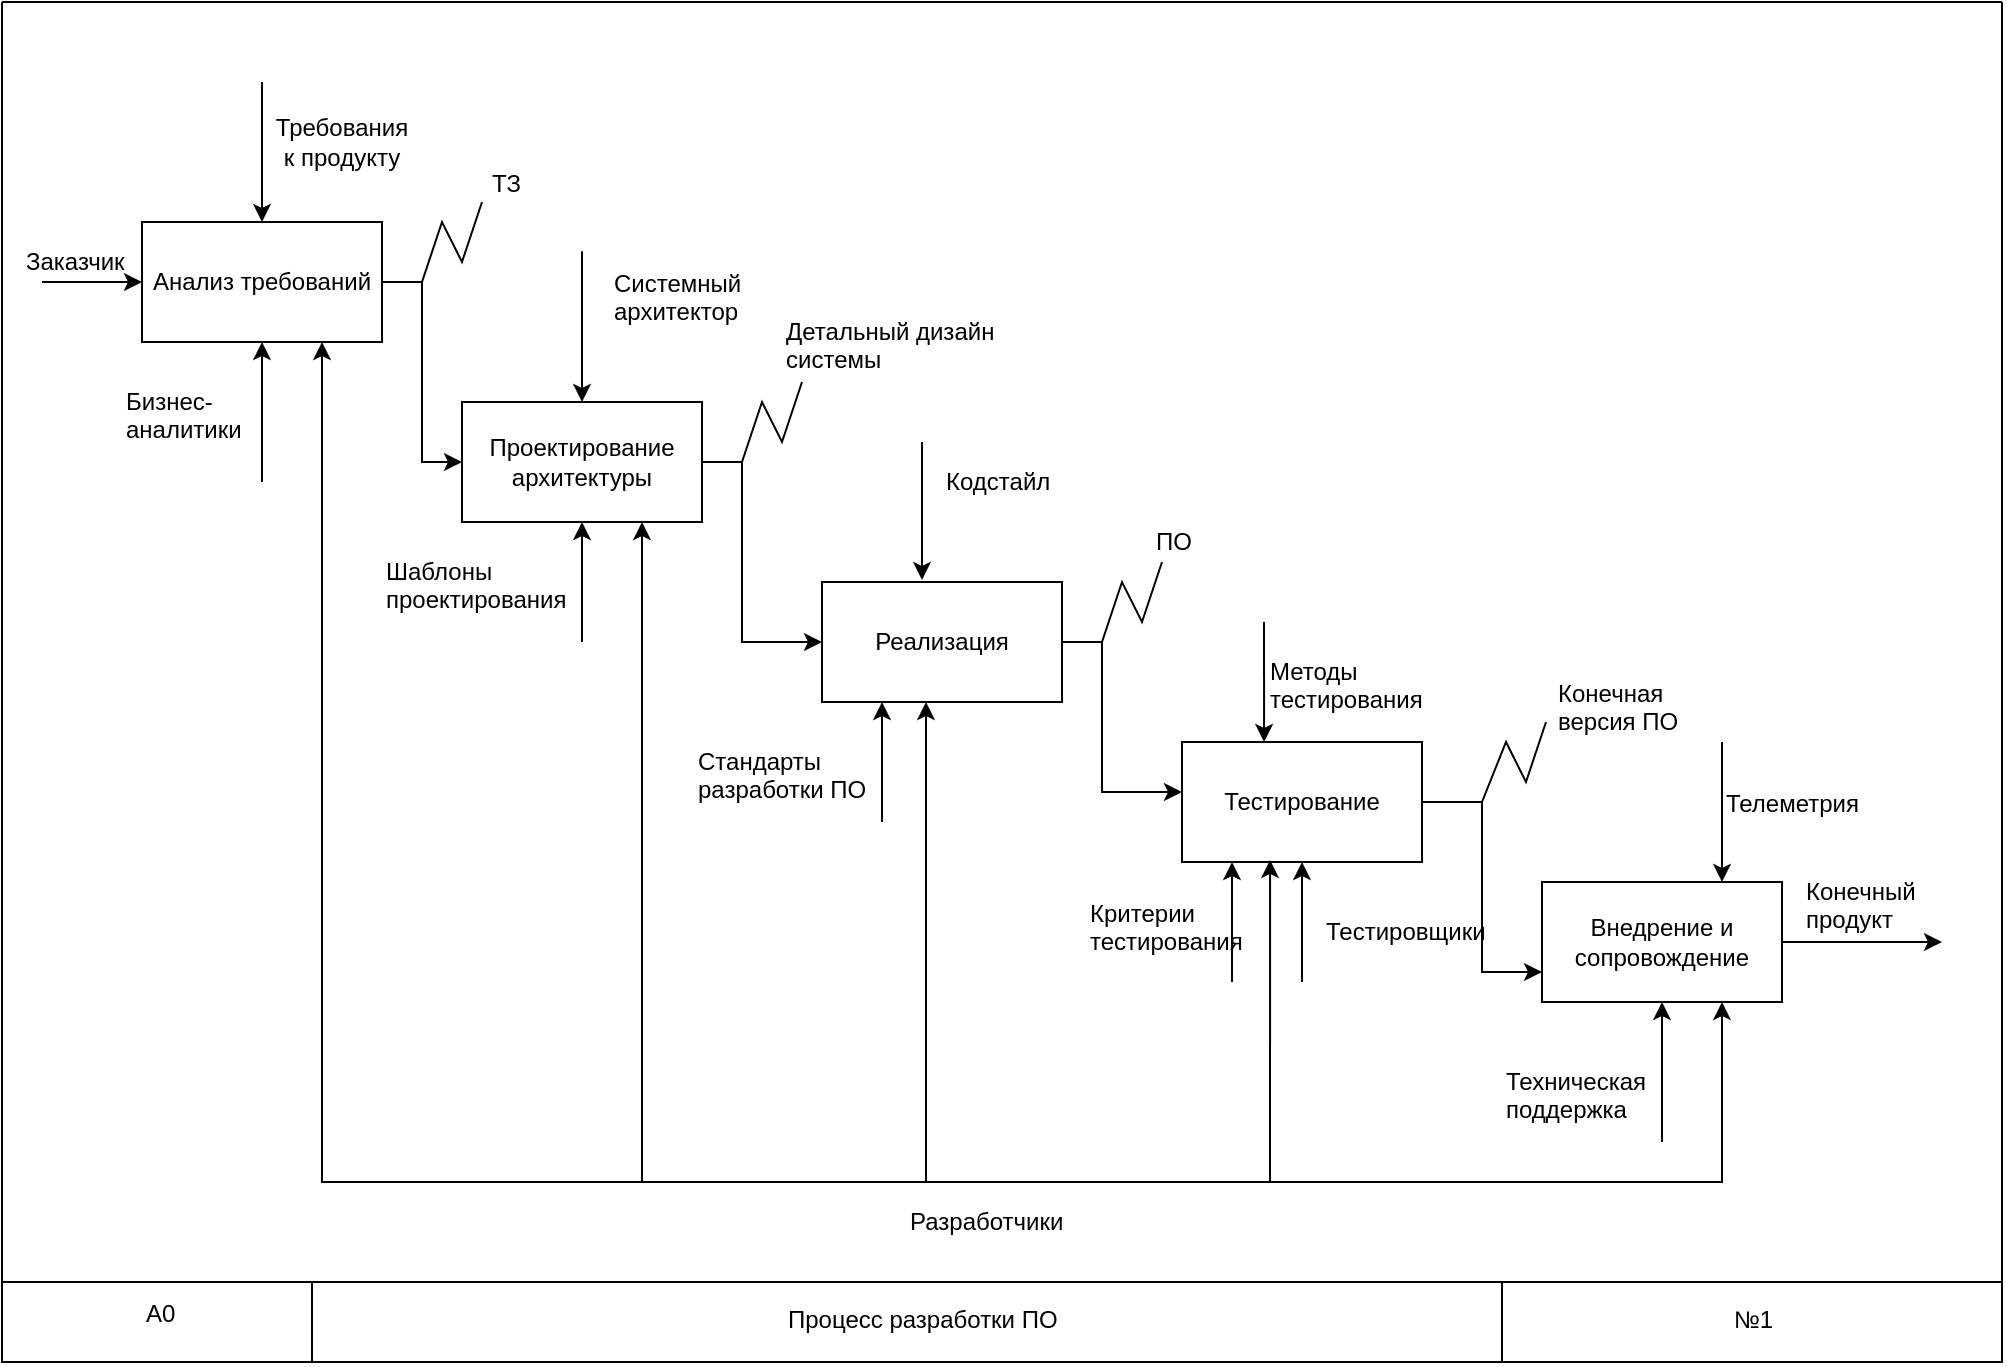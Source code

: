 <mxfile version="12.0.2" type="device" pages="1"><diagram id="FRA6G_auTJWb8e-CwCNN" name="Page-1"><mxGraphModel dx="1344" dy="1826" grid="1" gridSize="10" guides="1" tooltips="1" connect="1" arrows="1" fold="1" page="1" pageScale="1" pageWidth="850" pageHeight="1100" math="0" shadow="0"><root><mxCell id="0"/><mxCell id="1" parent="0"/><mxCell id="rdoyEV68jpkVjki47qFy-1" value="Анализ требований" style="rounded=0;whiteSpace=wrap;html=1;" vertex="1" parent="1"><mxGeometry x="70" y="70" width="120" height="60" as="geometry"/></mxCell><mxCell id="rdoyEV68jpkVjki47qFy-2" value="Реализация" style="rounded=0;whiteSpace=wrap;html=1;" vertex="1" parent="1"><mxGeometry x="410" y="250" width="120" height="60" as="geometry"/></mxCell><mxCell id="rdoyEV68jpkVjki47qFy-3" value="Проектирование архитектуры" style="rounded=0;whiteSpace=wrap;html=1;" vertex="1" parent="1"><mxGeometry x="230" y="160" width="120" height="60" as="geometry"/></mxCell><mxCell id="rdoyEV68jpkVjki47qFy-4" value="Тестирование" style="rounded=0;whiteSpace=wrap;html=1;" vertex="1" parent="1"><mxGeometry x="590" y="330" width="120" height="60" as="geometry"/></mxCell><mxCell id="rdoyEV68jpkVjki47qFy-5" value="Внедрение и&lt;br&gt;сопровождение" style="rounded=0;whiteSpace=wrap;html=1;" vertex="1" parent="1"><mxGeometry x="770" y="400" width="120" height="60" as="geometry"/></mxCell><mxCell id="rdoyEV68jpkVjki47qFy-7" value="" style="endArrow=classic;html=1;entryX=0.5;entryY=0;entryDx=0;entryDy=0;" edge="1" parent="1" target="rdoyEV68jpkVjki47qFy-1"><mxGeometry width="50" height="50" relative="1" as="geometry"><mxPoint x="130" as="sourcePoint"/><mxPoint x="130" as="targetPoint"/></mxGeometry></mxCell><mxCell id="rdoyEV68jpkVjki47qFy-8" value="Требования к продукту" style="text;html=1;strokeColor=none;fillColor=none;align=center;verticalAlign=middle;whiteSpace=wrap;rounded=0;" vertex="1" parent="1"><mxGeometry x="140" y="20" width="60" height="20" as="geometry"/></mxCell><mxCell id="rdoyEV68jpkVjki47qFy-9" value="" style="endArrow=classic;html=1;entryX=0;entryY=0.5;entryDx=0;entryDy=0;" edge="1" parent="1" target="rdoyEV68jpkVjki47qFy-1"><mxGeometry width="50" height="50" relative="1" as="geometry"><mxPoint x="20" y="100" as="sourcePoint"/><mxPoint x="120" y="570" as="targetPoint"/><Array as="points"/></mxGeometry></mxCell><mxCell id="rdoyEV68jpkVjki47qFy-10" value="&lt;div&gt;Заказчик&lt;/div&gt;" style="text;html=1;resizable=0;points=[];autosize=1;align=left;verticalAlign=top;spacingTop=-4;" vertex="1" parent="1"><mxGeometry x="10" y="80" width="60" height="20" as="geometry"/></mxCell><mxCell id="rdoyEV68jpkVjki47qFy-12" value="" style="endArrow=classic;html=1;entryX=0.5;entryY=1;entryDx=0;entryDy=0;" edge="1" parent="1" target="rdoyEV68jpkVjki47qFy-1"><mxGeometry width="50" height="50" relative="1" as="geometry"><mxPoint x="130" y="200" as="sourcePoint"/><mxPoint x="160" y="140" as="targetPoint"/></mxGeometry></mxCell><mxCell id="rdoyEV68jpkVjki47qFy-13" value="&lt;div&gt;Бизнес-&lt;br&gt;аналитики&lt;/div&gt;" style="text;html=1;resizable=0;points=[];autosize=1;align=left;verticalAlign=top;spacingTop=-4;" vertex="1" parent="1"><mxGeometry x="60" y="150" width="70" height="30" as="geometry"/></mxCell><mxCell id="rdoyEV68jpkVjki47qFy-15" value="" style="endArrow=classic;html=1;exitX=1;exitY=0.5;exitDx=0;exitDy=0;entryX=0;entryY=0.5;entryDx=0;entryDy=0;rounded=0;" edge="1" parent="1" source="rdoyEV68jpkVjki47qFy-1" target="rdoyEV68jpkVjki47qFy-3"><mxGeometry width="50" height="50" relative="1" as="geometry"><mxPoint x="210" y="120" as="sourcePoint"/><mxPoint x="260" y="70" as="targetPoint"/><Array as="points"><mxPoint x="210" y="100"/><mxPoint x="210" y="190"/></Array></mxGeometry></mxCell><mxCell id="rdoyEV68jpkVjki47qFy-16" value="" style="endArrow=none;html=1;rounded=0;" edge="1" parent="1"><mxGeometry width="50" height="50" relative="1" as="geometry"><mxPoint x="210" y="100" as="sourcePoint"/><mxPoint x="240" y="60" as="targetPoint"/><Array as="points"><mxPoint x="220" y="70"/><mxPoint x="230" y="90"/></Array></mxGeometry></mxCell><mxCell id="rdoyEV68jpkVjki47qFy-17" value="ТЗ" style="text;html=1;resizable=0;points=[];autosize=1;align=left;verticalAlign=top;spacingTop=-4;" vertex="1" parent="1"><mxGeometry x="243" y="41" width="30" height="20" as="geometry"/></mxCell><mxCell id="rdoyEV68jpkVjki47qFy-18" value="" style="endArrow=classic;html=1;entryX=0.5;entryY=0;entryDx=0;entryDy=0;" edge="1" parent="1" target="rdoyEV68jpkVjki47qFy-3"><mxGeometry width="50" height="50" relative="1" as="geometry"><mxPoint x="290" y="150" as="sourcePoint"/><mxPoint x="340" y="100" as="targetPoint"/><Array as="points"><mxPoint x="290" y="80"/></Array></mxGeometry></mxCell><mxCell id="rdoyEV68jpkVjki47qFy-19" value="Системный&lt;br&gt;архитектор" style="text;html=1;resizable=0;points=[];autosize=1;align=left;verticalAlign=top;spacingTop=-4;" vertex="1" parent="1"><mxGeometry x="304" y="91" width="70" height="30" as="geometry"/></mxCell><mxCell id="rdoyEV68jpkVjki47qFy-20" value="" style="endArrow=classic;html=1;entryX=0.5;entryY=1;entryDx=0;entryDy=0;" edge="1" parent="1" target="rdoyEV68jpkVjki47qFy-3"><mxGeometry width="50" height="50" relative="1" as="geometry"><mxPoint x="290" y="280" as="sourcePoint"/><mxPoint x="310" y="210" as="targetPoint"/></mxGeometry></mxCell><mxCell id="rdoyEV68jpkVjki47qFy-21" value="Шаблоны&lt;br&gt;проектирования" style="text;html=1;resizable=0;points=[];autosize=1;align=left;verticalAlign=top;spacingTop=-4;" vertex="1" parent="1"><mxGeometry x="190" y="235" width="100" height="30" as="geometry"/></mxCell><mxCell id="rdoyEV68jpkVjki47qFy-22" value="" style="endArrow=classic;html=1;entryX=0;entryY=0.5;entryDx=0;entryDy=0;rounded=0;" edge="1" parent="1" target="rdoyEV68jpkVjki47qFy-2"><mxGeometry width="50" height="50" relative="1" as="geometry"><mxPoint x="350" y="190" as="sourcePoint"/><mxPoint x="390" y="280" as="targetPoint"/><Array as="points"><mxPoint x="370" y="190"/><mxPoint x="370" y="280"/></Array></mxGeometry></mxCell><mxCell id="rdoyEV68jpkVjki47qFy-23" value="Детальный дизайн&lt;br&gt;&lt;div&gt;системы&lt;/div&gt;" style="text;html=1;resizable=0;points=[];autosize=1;align=left;verticalAlign=top;spacingTop=-4;" vertex="1" parent="1"><mxGeometry x="390" y="115" width="110" height="30" as="geometry"/></mxCell><mxCell id="rdoyEV68jpkVjki47qFy-24" value="" style="endArrow=classic;html=1;" edge="1" parent="1"><mxGeometry width="50" height="50" relative="1" as="geometry"><mxPoint x="460" y="180" as="sourcePoint"/><mxPoint x="460" y="249" as="targetPoint"/></mxGeometry></mxCell><mxCell id="rdoyEV68jpkVjki47qFy-25" value="&lt;div&gt;Кодстайл&lt;/div&gt;" style="text;html=1;resizable=0;points=[];autosize=1;align=left;verticalAlign=top;spacingTop=-4;" vertex="1" parent="1"><mxGeometry x="470" y="190" width="60" height="20" as="geometry"/></mxCell><mxCell id="rdoyEV68jpkVjki47qFy-26" value="" style="endArrow=classic;html=1;entryX=0.25;entryY=1;entryDx=0;entryDy=0;" edge="1" parent="1" target="rdoyEV68jpkVjki47qFy-2"><mxGeometry width="50" height="50" relative="1" as="geometry"><mxPoint x="440" y="370" as="sourcePoint"/><mxPoint x="470" y="320" as="targetPoint"/></mxGeometry></mxCell><mxCell id="rdoyEV68jpkVjki47qFy-27" value="Стандарты &lt;br&gt;разработки ПО" style="text;html=1;resizable=0;points=[];autosize=1;align=left;verticalAlign=top;spacingTop=-4;" vertex="1" parent="1"><mxGeometry x="346" y="330" width="90" height="30" as="geometry"/></mxCell><mxCell id="rdoyEV68jpkVjki47qFy-28" value="" style="endArrow=classic;html=1;" edge="1" parent="1"><mxGeometry width="50" height="50" relative="1" as="geometry"><mxPoint x="462" y="550" as="sourcePoint"/><mxPoint x="462" y="310" as="targetPoint"/><Array as="points"/></mxGeometry></mxCell><mxCell id="rdoyEV68jpkVjki47qFy-29" value="&lt;div&gt;Разработчики&lt;/div&gt;" style="text;html=1;resizable=0;points=[];autosize=1;align=left;verticalAlign=top;spacingTop=-4;" vertex="1" parent="1"><mxGeometry x="452" y="560" width="90" height="20" as="geometry"/></mxCell><mxCell id="rdoyEV68jpkVjki47qFy-30" value="" style="endArrow=classic;html=1;entryX=0;entryY=0.5;entryDx=0;entryDy=0;rounded=0;exitX=1;exitY=0.5;exitDx=0;exitDy=0;" edge="1" parent="1" source="rdoyEV68jpkVjki47qFy-2"><mxGeometry width="50" height="50" relative="1" as="geometry"><mxPoint x="530" y="265" as="sourcePoint"/><mxPoint x="590" y="355" as="targetPoint"/><Array as="points"><mxPoint x="550" y="280"/><mxPoint x="550" y="355"/></Array></mxGeometry></mxCell><mxCell id="rdoyEV68jpkVjki47qFy-31" value="" style="endArrow=none;html=1;rounded=0;" edge="1" parent="1"><mxGeometry width="50" height="50" relative="1" as="geometry"><mxPoint x="370" y="190" as="sourcePoint"/><mxPoint x="400" y="150" as="targetPoint"/><Array as="points"><mxPoint x="380" y="160"/><mxPoint x="390" y="180"/></Array></mxGeometry></mxCell><mxCell id="rdoyEV68jpkVjki47qFy-32" value="" style="endArrow=none;html=1;rounded=0;" edge="1" parent="1"><mxGeometry width="50" height="50" relative="1" as="geometry"><mxPoint x="550" y="280" as="sourcePoint"/><mxPoint x="580" y="240" as="targetPoint"/><Array as="points"><mxPoint x="560" y="250"/><mxPoint x="570" y="270"/></Array></mxGeometry></mxCell><mxCell id="rdoyEV68jpkVjki47qFy-33" value="ПО" style="text;html=1;resizable=0;points=[];autosize=1;align=left;verticalAlign=top;spacingTop=-4;" vertex="1" parent="1"><mxGeometry x="575" y="220" width="30" height="20" as="geometry"/></mxCell><mxCell id="rdoyEV68jpkVjki47qFy-34" value="" style="endArrow=classic;html=1;" edge="1" parent="1"><mxGeometry width="50" height="50" relative="1" as="geometry"><mxPoint x="615" y="450" as="sourcePoint"/><mxPoint x="615" y="390" as="targetPoint"/></mxGeometry></mxCell><mxCell id="rdoyEV68jpkVjki47qFy-35" value="Критерии&lt;br&gt;тестирования" style="text;html=1;resizable=0;points=[];autosize=1;align=left;verticalAlign=top;spacingTop=-4;" vertex="1" parent="1"><mxGeometry x="542" y="406" width="90" height="30" as="geometry"/></mxCell><mxCell id="rdoyEV68jpkVjki47qFy-36" value="" style="endArrow=classic;html=1;entryX=0.342;entryY=0;entryDx=0;entryDy=0;entryPerimeter=0;" edge="1" parent="1" target="rdoyEV68jpkVjki47qFy-4"><mxGeometry width="50" height="50" relative="1" as="geometry"><mxPoint x="631" y="270" as="sourcePoint"/><mxPoint x="670" y="264" as="targetPoint"/></mxGeometry></mxCell><mxCell id="rdoyEV68jpkVjki47qFy-37" value="Методы&lt;br&gt;тестирования" style="text;html=1;resizable=0;points=[];autosize=1;align=left;verticalAlign=top;spacingTop=-4;" vertex="1" parent="1"><mxGeometry x="632" y="285" width="90" height="30" as="geometry"/></mxCell><mxCell id="rdoyEV68jpkVjki47qFy-38" value="" style="endArrow=classic;html=1;entryX=0.5;entryY=1;entryDx=0;entryDy=0;" edge="1" parent="1" target="rdoyEV68jpkVjki47qFy-4"><mxGeometry width="50" height="50" relative="1" as="geometry"><mxPoint x="650" y="450" as="sourcePoint"/><mxPoint x="720" y="410" as="targetPoint"/></mxGeometry></mxCell><mxCell id="rdoyEV68jpkVjki47qFy-39" value="Тестировщики" style="text;html=1;resizable=0;points=[];autosize=1;align=left;verticalAlign=top;spacingTop=-4;" vertex="1" parent="1"><mxGeometry x="660" y="415" width="90" height="20" as="geometry"/></mxCell><mxCell id="rdoyEV68jpkVjki47qFy-40" value="" style="endArrow=classic;html=1;entryX=0;entryY=0.5;entryDx=0;entryDy=0;rounded=0;exitX=1;exitY=0.5;exitDx=0;exitDy=0;" edge="1" parent="1" source="rdoyEV68jpkVjki47qFy-4"><mxGeometry width="50" height="50" relative="1" as="geometry"><mxPoint x="710" y="370" as="sourcePoint"/><mxPoint x="770" y="445" as="targetPoint"/><Array as="points"><mxPoint x="740" y="360"/><mxPoint x="740" y="410"/><mxPoint x="740" y="445"/></Array></mxGeometry></mxCell><mxCell id="rdoyEV68jpkVjki47qFy-41" value="" style="endArrow=none;html=1;rounded=0;" edge="1" parent="1"><mxGeometry width="50" height="50" relative="1" as="geometry"><mxPoint x="740" y="360" as="sourcePoint"/><mxPoint x="772" y="320" as="targetPoint"/><Array as="points"><mxPoint x="752" y="330"/><mxPoint x="762" y="350"/></Array></mxGeometry></mxCell><mxCell id="rdoyEV68jpkVjki47qFy-42" value="Конечная&lt;br&gt;версия ПО" style="text;html=1;resizable=0;points=[];autosize=1;align=left;verticalAlign=top;spacingTop=-4;" vertex="1" parent="1"><mxGeometry x="776" y="296" width="70" height="30" as="geometry"/></mxCell><mxCell id="rdoyEV68jpkVjki47qFy-43" value="" style="endArrow=classic;html=1;entryX=0.75;entryY=0;entryDx=0;entryDy=0;" edge="1" parent="1" target="rdoyEV68jpkVjki47qFy-5"><mxGeometry width="50" height="50" relative="1" as="geometry"><mxPoint x="860" y="330" as="sourcePoint"/><mxPoint x="910" y="330" as="targetPoint"/></mxGeometry></mxCell><mxCell id="rdoyEV68jpkVjki47qFy-44" value="Телеметрия" style="text;html=1;resizable=0;points=[];autosize=1;align=left;verticalAlign=top;spacingTop=-4;" vertex="1" parent="1"><mxGeometry x="860" y="351" width="80" height="20" as="geometry"/></mxCell><mxCell id="rdoyEV68jpkVjki47qFy-45" value="" style="endArrow=classic;html=1;" edge="1" parent="1"><mxGeometry width="50" height="50" relative="1" as="geometry"><mxPoint x="830" y="530" as="sourcePoint"/><mxPoint x="830" y="460" as="targetPoint"/></mxGeometry></mxCell><mxCell id="rdoyEV68jpkVjki47qFy-46" value="Техническая&lt;br&gt;поддержка" style="text;html=1;resizable=0;points=[];autosize=1;align=left;verticalAlign=top;spacingTop=-4;" vertex="1" parent="1"><mxGeometry x="750" y="490" width="80" height="30" as="geometry"/></mxCell><mxCell id="rdoyEV68jpkVjki47qFy-47" value="" style="endArrow=classic;html=1;exitX=1;exitY=0.5;exitDx=0;exitDy=0;" edge="1" parent="1" source="rdoyEV68jpkVjki47qFy-5"><mxGeometry width="50" height="50" relative="1" as="geometry"><mxPoint x="920" y="480" as="sourcePoint"/><mxPoint x="970" y="430" as="targetPoint"/></mxGeometry></mxCell><mxCell id="rdoyEV68jpkVjki47qFy-48" value="Конечный&lt;br&gt;продукт" style="text;html=1;resizable=0;points=[];autosize=1;align=left;verticalAlign=top;spacingTop=-4;" vertex="1" parent="1"><mxGeometry x="900" y="395" width="70" height="30" as="geometry"/></mxCell><mxCell id="rdoyEV68jpkVjki47qFy-49" value="" style="endArrow=classic;html=1;entryX=0.75;entryY=1;entryDx=0;entryDy=0;exitX=0.75;exitY=1;exitDx=0;exitDy=0;startArrow=classic;startFill=1;rounded=0;" edge="1" parent="1" source="rdoyEV68jpkVjki47qFy-5" target="rdoyEV68jpkVjki47qFy-1"><mxGeometry width="50" height="50" relative="1" as="geometry"><mxPoint x="860" y="550" as="sourcePoint"/><mxPoint x="180" y="470" as="targetPoint"/><Array as="points"><mxPoint x="860" y="550"/><mxPoint x="160" y="550"/></Array></mxGeometry></mxCell><mxCell id="rdoyEV68jpkVjki47qFy-50" value="" style="endArrow=classic;html=1;entryX=0.75;entryY=1;entryDx=0;entryDy=0;" edge="1" parent="1" target="rdoyEV68jpkVjki47qFy-3"><mxGeometry width="50" height="50" relative="1" as="geometry"><mxPoint x="320" y="550" as="sourcePoint"/><mxPoint x="320" y="230" as="targetPoint"/></mxGeometry></mxCell><mxCell id="rdoyEV68jpkVjki47qFy-51" value="" style="endArrow=classic;html=1;entryX=0.367;entryY=0.983;entryDx=0;entryDy=0;entryPerimeter=0;" edge="1" parent="1" target="rdoyEV68jpkVjki47qFy-4"><mxGeometry width="50" height="50" relative="1" as="geometry"><mxPoint x="634" y="550" as="sourcePoint"/><mxPoint x="640" y="470" as="targetPoint"/></mxGeometry></mxCell><mxCell id="rdoyEV68jpkVjki47qFy-53" value="" style="endArrow=none;html=1;" edge="1" parent="1"><mxGeometry width="50" height="50" relative="1" as="geometry"><mxPoint y="600" as="sourcePoint"/><mxPoint y="-40" as="targetPoint"/></mxGeometry></mxCell><mxCell id="rdoyEV68jpkVjki47qFy-54" value="" style="endArrow=none;html=1;" edge="1" parent="1"><mxGeometry width="50" height="50" relative="1" as="geometry"><mxPoint y="-40" as="sourcePoint"/><mxPoint x="1000" y="-40" as="targetPoint"/></mxGeometry></mxCell><mxCell id="rdoyEV68jpkVjki47qFy-55" value="" style="endArrow=none;html=1;" edge="1" parent="1"><mxGeometry width="50" height="50" relative="1" as="geometry"><mxPoint x="1000" y="600" as="sourcePoint"/><mxPoint x="1000" y="-40" as="targetPoint"/></mxGeometry></mxCell><mxCell id="rdoyEV68jpkVjki47qFy-56" value="" style="endArrow=none;html=1;" edge="1" parent="1"><mxGeometry width="50" height="50" relative="1" as="geometry"><mxPoint y="600" as="sourcePoint"/><mxPoint x="1000" y="600" as="targetPoint"/></mxGeometry></mxCell><mxCell id="rdoyEV68jpkVjki47qFy-58" value="" style="endArrow=none;html=1;rounded=0;" edge="1" parent="1"><mxGeometry width="50" height="50" relative="1" as="geometry"><mxPoint x="1000" y="600" as="sourcePoint"/><mxPoint y="600" as="targetPoint"/><Array as="points"><mxPoint x="1000" y="640"/><mxPoint x="500" y="640"/><mxPoint y="640"/></Array></mxGeometry></mxCell><mxCell id="rdoyEV68jpkVjki47qFy-59" value="" style="endArrow=none;html=1;" edge="1" parent="1"><mxGeometry width="50" height="50" relative="1" as="geometry"><mxPoint x="155" y="640" as="sourcePoint"/><mxPoint x="155" y="600" as="targetPoint"/></mxGeometry></mxCell><mxCell id="rdoyEV68jpkVjki47qFy-62" value="" style="endArrow=none;html=1;" edge="1" parent="1"><mxGeometry width="50" height="50" relative="1" as="geometry"><mxPoint x="750" y="640" as="sourcePoint"/><mxPoint x="750" y="600" as="targetPoint"/></mxGeometry></mxCell><mxCell id="rdoyEV68jpkVjki47qFy-63" value="A0" style="text;html=1;resizable=0;points=[];autosize=1;align=left;verticalAlign=top;spacingTop=-4;" vertex="1" parent="1"><mxGeometry x="70" y="606" width="30" height="20" as="geometry"/></mxCell><mxCell id="rdoyEV68jpkVjki47qFy-64" value="Процесс разработки ПО" style="text;html=1;resizable=0;points=[];autosize=1;align=left;verticalAlign=top;spacingTop=-4;" vertex="1" parent="1"><mxGeometry x="391" y="609" width="140" height="20" as="geometry"/></mxCell><mxCell id="rdoyEV68jpkVjki47qFy-65" value="№1" style="text;html=1;resizable=0;points=[];autosize=1;align=left;verticalAlign=top;spacingTop=-4;" vertex="1" parent="1"><mxGeometry x="864" y="609" width="30" height="20" as="geometry"/></mxCell></root></mxGraphModel></diagram></mxfile>